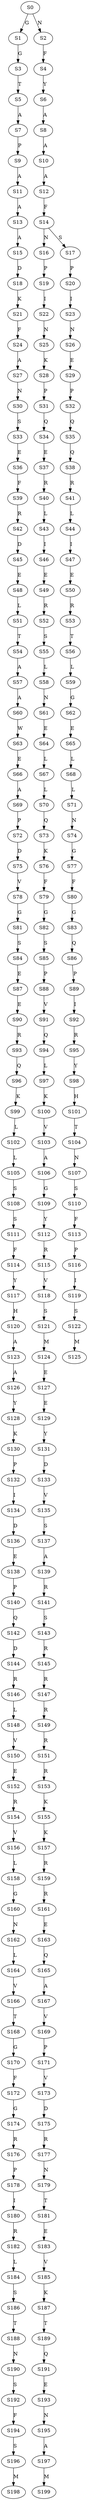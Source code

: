 strict digraph  {
	S0 -> S1 [ label = G ];
	S0 -> S2 [ label = N ];
	S1 -> S3 [ label = G ];
	S2 -> S4 [ label = F ];
	S3 -> S5 [ label = T ];
	S4 -> S6 [ label = Y ];
	S5 -> S7 [ label = A ];
	S6 -> S8 [ label = A ];
	S7 -> S9 [ label = P ];
	S8 -> S10 [ label = A ];
	S9 -> S11 [ label = A ];
	S10 -> S12 [ label = A ];
	S11 -> S13 [ label = A ];
	S12 -> S14 [ label = F ];
	S13 -> S15 [ label = A ];
	S14 -> S16 [ label = N ];
	S14 -> S17 [ label = S ];
	S15 -> S18 [ label = D ];
	S16 -> S19 [ label = P ];
	S17 -> S20 [ label = P ];
	S18 -> S21 [ label = K ];
	S19 -> S22 [ label = I ];
	S20 -> S23 [ label = I ];
	S21 -> S24 [ label = F ];
	S22 -> S25 [ label = N ];
	S23 -> S26 [ label = N ];
	S24 -> S27 [ label = A ];
	S25 -> S28 [ label = K ];
	S26 -> S29 [ label = E ];
	S27 -> S30 [ label = N ];
	S28 -> S31 [ label = P ];
	S29 -> S32 [ label = P ];
	S30 -> S33 [ label = S ];
	S31 -> S34 [ label = Q ];
	S32 -> S35 [ label = Q ];
	S33 -> S36 [ label = E ];
	S34 -> S37 [ label = E ];
	S35 -> S38 [ label = Q ];
	S36 -> S39 [ label = F ];
	S37 -> S40 [ label = R ];
	S38 -> S41 [ label = R ];
	S39 -> S42 [ label = R ];
	S40 -> S43 [ label = L ];
	S41 -> S44 [ label = L ];
	S42 -> S45 [ label = D ];
	S43 -> S46 [ label = I ];
	S44 -> S47 [ label = I ];
	S45 -> S48 [ label = E ];
	S46 -> S49 [ label = E ];
	S47 -> S50 [ label = E ];
	S48 -> S51 [ label = L ];
	S49 -> S52 [ label = R ];
	S50 -> S53 [ label = R ];
	S51 -> S54 [ label = T ];
	S52 -> S55 [ label = S ];
	S53 -> S56 [ label = T ];
	S54 -> S57 [ label = A ];
	S55 -> S58 [ label = L ];
	S56 -> S59 [ label = L ];
	S57 -> S60 [ label = A ];
	S58 -> S61 [ label = N ];
	S59 -> S62 [ label = G ];
	S60 -> S63 [ label = W ];
	S61 -> S64 [ label = E ];
	S62 -> S65 [ label = E ];
	S63 -> S66 [ label = E ];
	S64 -> S67 [ label = L ];
	S65 -> S68 [ label = L ];
	S66 -> S69 [ label = A ];
	S67 -> S70 [ label = L ];
	S68 -> S71 [ label = L ];
	S69 -> S72 [ label = P ];
	S70 -> S73 [ label = Q ];
	S71 -> S74 [ label = N ];
	S72 -> S75 [ label = D ];
	S73 -> S76 [ label = K ];
	S74 -> S77 [ label = G ];
	S75 -> S78 [ label = V ];
	S76 -> S79 [ label = F ];
	S77 -> S80 [ label = F ];
	S78 -> S81 [ label = G ];
	S79 -> S82 [ label = G ];
	S80 -> S83 [ label = G ];
	S81 -> S84 [ label = S ];
	S82 -> S85 [ label = S ];
	S83 -> S86 [ label = Q ];
	S84 -> S87 [ label = E ];
	S85 -> S88 [ label = P ];
	S86 -> S89 [ label = P ];
	S87 -> S90 [ label = E ];
	S88 -> S91 [ label = V ];
	S89 -> S92 [ label = I ];
	S90 -> S93 [ label = R ];
	S91 -> S94 [ label = Q ];
	S92 -> S95 [ label = R ];
	S93 -> S96 [ label = Q ];
	S94 -> S97 [ label = L ];
	S95 -> S98 [ label = Y ];
	S96 -> S99 [ label = K ];
	S97 -> S100 [ label = K ];
	S98 -> S101 [ label = H ];
	S99 -> S102 [ label = L ];
	S100 -> S103 [ label = V ];
	S101 -> S104 [ label = T ];
	S102 -> S105 [ label = L ];
	S103 -> S106 [ label = A ];
	S104 -> S107 [ label = N ];
	S105 -> S108 [ label = S ];
	S106 -> S109 [ label = G ];
	S107 -> S110 [ label = S ];
	S108 -> S111 [ label = S ];
	S109 -> S112 [ label = Y ];
	S110 -> S113 [ label = F ];
	S111 -> S114 [ label = F ];
	S112 -> S115 [ label = R ];
	S113 -> S116 [ label = P ];
	S114 -> S117 [ label = Y ];
	S115 -> S118 [ label = V ];
	S116 -> S119 [ label = I ];
	S117 -> S120 [ label = H ];
	S118 -> S121 [ label = S ];
	S119 -> S122 [ label = S ];
	S120 -> S123 [ label = A ];
	S121 -> S124 [ label = M ];
	S122 -> S125 [ label = M ];
	S123 -> S126 [ label = A ];
	S124 -> S127 [ label = E ];
	S126 -> S128 [ label = Y ];
	S127 -> S129 [ label = E ];
	S128 -> S130 [ label = K ];
	S129 -> S131 [ label = Y ];
	S130 -> S132 [ label = P ];
	S131 -> S133 [ label = D ];
	S132 -> S134 [ label = I ];
	S133 -> S135 [ label = V ];
	S134 -> S136 [ label = D ];
	S135 -> S137 [ label = S ];
	S136 -> S138 [ label = E ];
	S137 -> S139 [ label = A ];
	S138 -> S140 [ label = P ];
	S139 -> S141 [ label = R ];
	S140 -> S142 [ label = Q ];
	S141 -> S143 [ label = S ];
	S142 -> S144 [ label = D ];
	S143 -> S145 [ label = R ];
	S144 -> S146 [ label = R ];
	S145 -> S147 [ label = R ];
	S146 -> S148 [ label = L ];
	S147 -> S149 [ label = R ];
	S148 -> S150 [ label = V ];
	S149 -> S151 [ label = R ];
	S150 -> S152 [ label = E ];
	S151 -> S153 [ label = R ];
	S152 -> S154 [ label = R ];
	S153 -> S155 [ label = K ];
	S154 -> S156 [ label = V ];
	S155 -> S157 [ label = K ];
	S156 -> S158 [ label = L ];
	S157 -> S159 [ label = R ];
	S158 -> S160 [ label = G ];
	S159 -> S161 [ label = R ];
	S160 -> S162 [ label = N ];
	S161 -> S163 [ label = E ];
	S162 -> S164 [ label = L ];
	S163 -> S165 [ label = Q ];
	S164 -> S166 [ label = V ];
	S165 -> S167 [ label = A ];
	S166 -> S168 [ label = T ];
	S167 -> S169 [ label = V ];
	S168 -> S170 [ label = G ];
	S169 -> S171 [ label = P ];
	S170 -> S172 [ label = F ];
	S171 -> S173 [ label = V ];
	S172 -> S174 [ label = G ];
	S173 -> S175 [ label = D ];
	S174 -> S176 [ label = R ];
	S175 -> S177 [ label = R ];
	S176 -> S178 [ label = P ];
	S177 -> S179 [ label = N ];
	S178 -> S180 [ label = I ];
	S179 -> S181 [ label = T ];
	S180 -> S182 [ label = R ];
	S181 -> S183 [ label = E ];
	S182 -> S184 [ label = L ];
	S183 -> S185 [ label = V ];
	S184 -> S186 [ label = S ];
	S185 -> S187 [ label = K ];
	S186 -> S188 [ label = T ];
	S187 -> S189 [ label = T ];
	S188 -> S190 [ label = N ];
	S189 -> S191 [ label = Q ];
	S190 -> S192 [ label = S ];
	S191 -> S193 [ label = E ];
	S192 -> S194 [ label = F ];
	S193 -> S195 [ label = N ];
	S194 -> S196 [ label = S ];
	S195 -> S197 [ label = A ];
	S196 -> S198 [ label = M ];
	S197 -> S199 [ label = M ];
}
